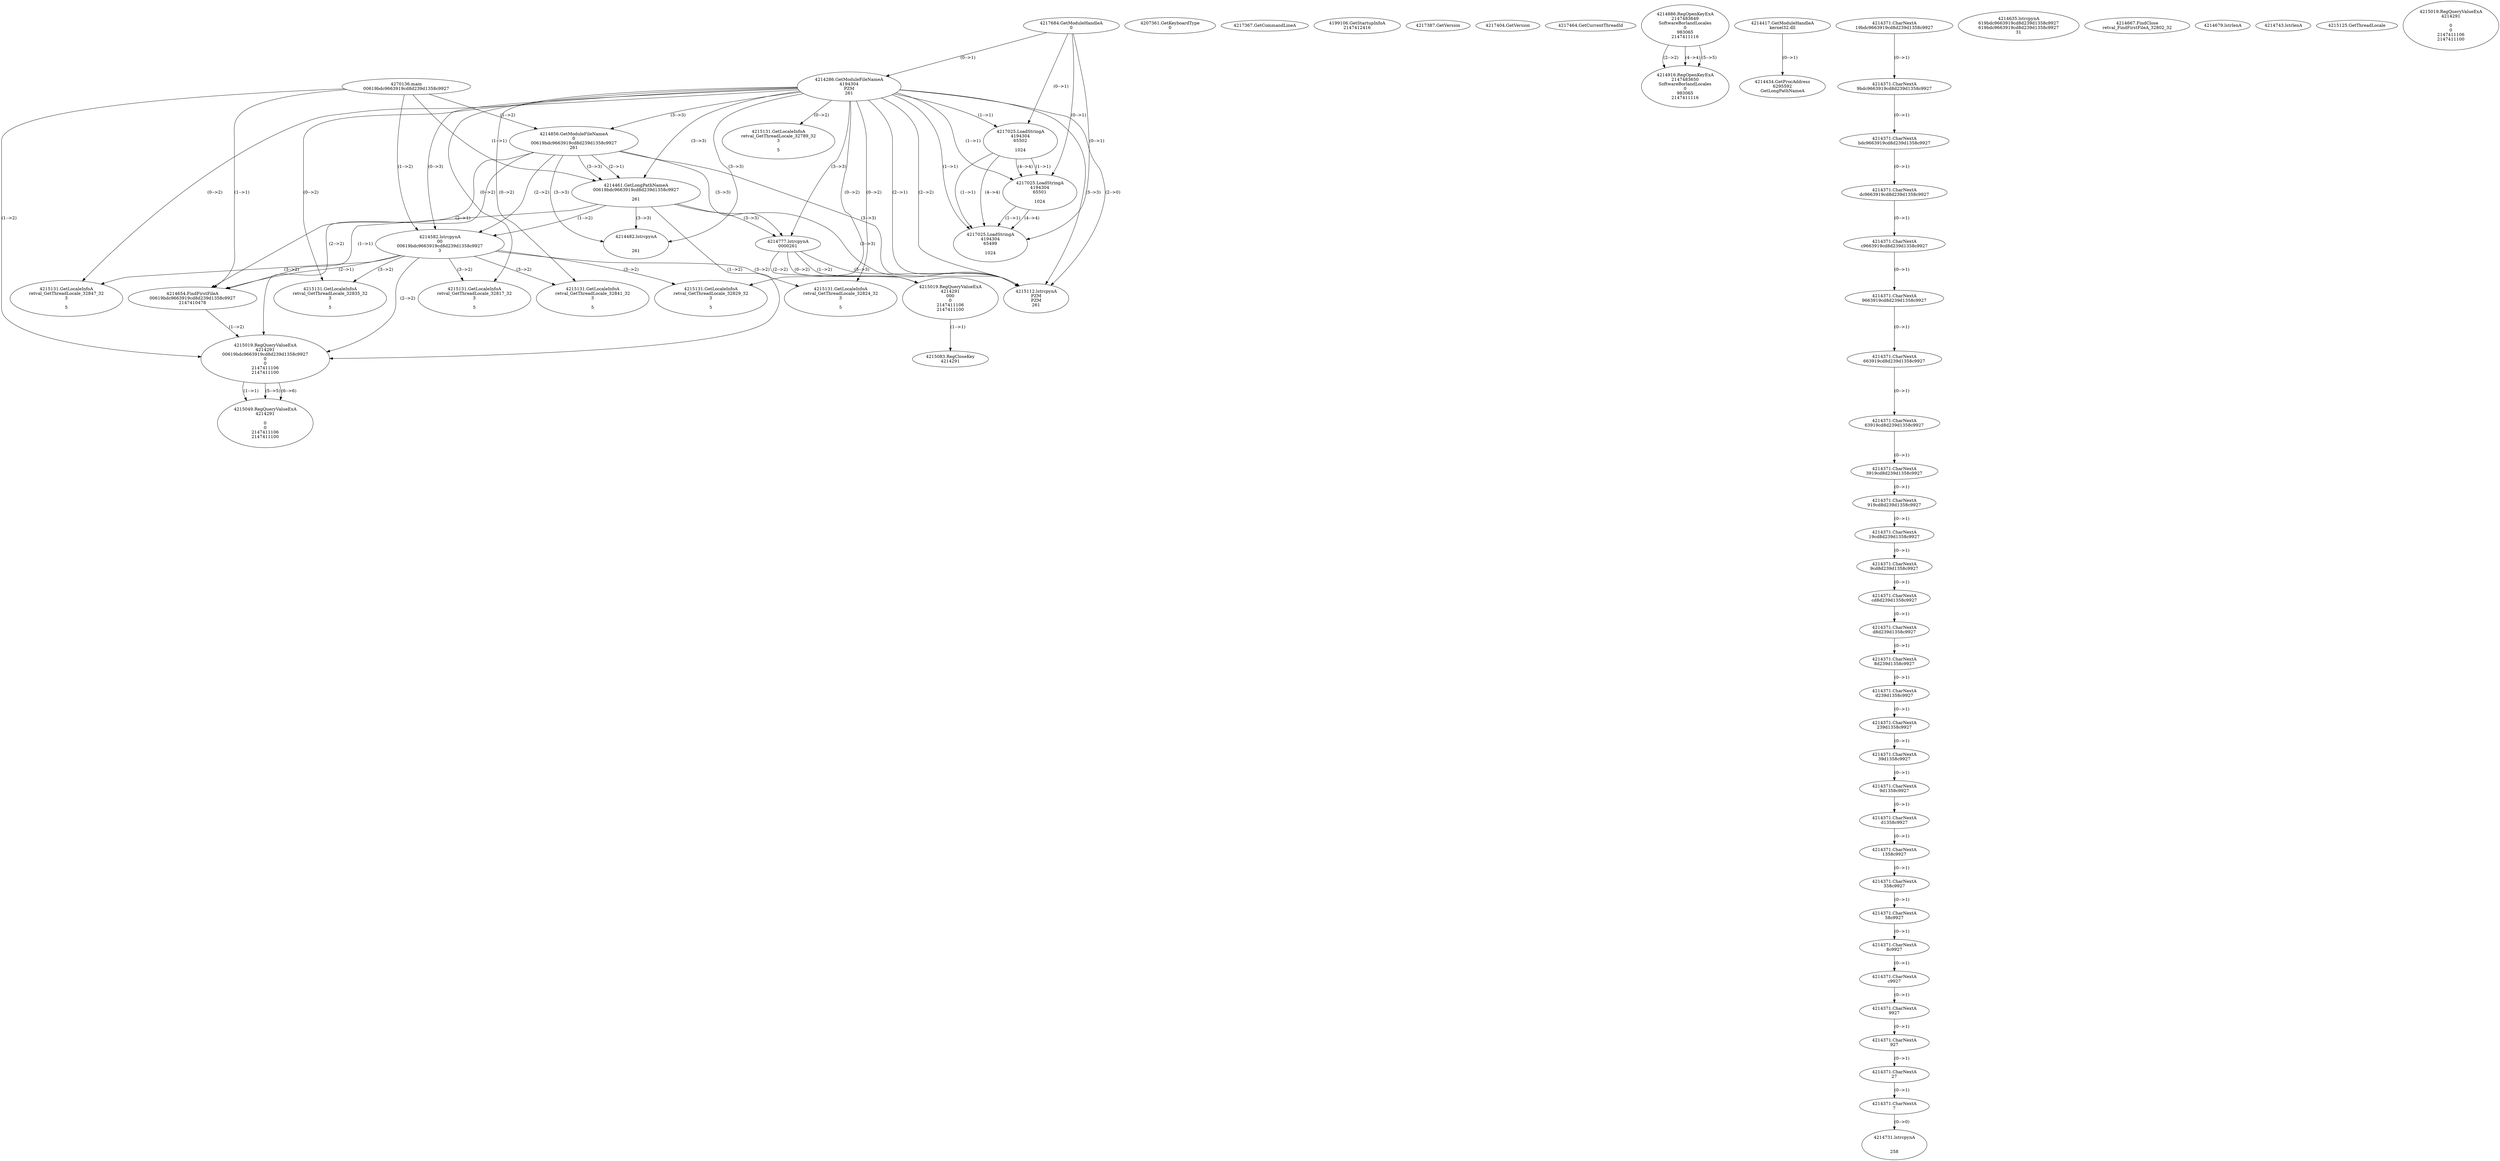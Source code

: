 // Global SCDG with merge call
digraph {
	0 [label="4270136.main
00619bdc9663919cd8d239d1358c9927"]
	1 [label="4217684.GetModuleHandleA
0"]
	2 [label="4207361.GetKeyboardType
0"]
	3 [label="4217367.GetCommandLineA
"]
	4 [label="4199106.GetStartupInfoA
2147412416"]
	5 [label="4217387.GetVersion
"]
	6 [label="4217404.GetVersion
"]
	7 [label="4217464.GetCurrentThreadId
"]
	8 [label="4214286.GetModuleFileNameA
4194304
PZM
261"]
	1 -> 8 [label="(0-->1)"]
	9 [label="4214856.GetModuleFileNameA
0
00619bdc9663919cd8d239d1358c9927
261"]
	0 -> 9 [label="(1-->2)"]
	8 -> 9 [label="(3-->3)"]
	10 [label="4214886.RegOpenKeyExA
2147483649
Software\Borland\Locales
0
983065
2147411116"]
	11 [label="4214916.RegOpenKeyExA
2147483650
Software\Borland\Locales
0
983065
2147411116"]
	10 -> 11 [label="(2-->2)"]
	10 -> 11 [label="(4-->4)"]
	10 -> 11 [label="(5-->5)"]
	12 [label="4214417.GetModuleHandleA
kernel32.dll"]
	13 [label="4214434.GetProcAddress
6295592
GetLongPathNameA"]
	12 -> 13 [label="(0-->1)"]
	14 [label="4214461.GetLongPathNameA
00619bdc9663919cd8d239d1358c9927

261"]
	0 -> 14 [label="(1-->1)"]
	9 -> 14 [label="(2-->1)"]
	8 -> 14 [label="(3-->3)"]
	9 -> 14 [label="(3-->3)"]
	15 [label="4214582.lstrcpynA
00
00619bdc9663919cd8d239d1358c9927
3"]
	0 -> 15 [label="(1-->2)"]
	9 -> 15 [label="(2-->2)"]
	14 -> 15 [label="(1-->2)"]
	8 -> 15 [label="(0-->3)"]
	16 [label="4214371.CharNextA
19bdc9663919cd8d239d1358c9927"]
	17 [label="4214371.CharNextA
9bdc9663919cd8d239d1358c9927"]
	16 -> 17 [label="(0-->1)"]
	18 [label="4214371.CharNextA
bdc9663919cd8d239d1358c9927"]
	17 -> 18 [label="(0-->1)"]
	19 [label="4214371.CharNextA
dc9663919cd8d239d1358c9927"]
	18 -> 19 [label="(0-->1)"]
	20 [label="4214371.CharNextA
c9663919cd8d239d1358c9927"]
	19 -> 20 [label="(0-->1)"]
	21 [label="4214371.CharNextA
9663919cd8d239d1358c9927"]
	20 -> 21 [label="(0-->1)"]
	22 [label="4214371.CharNextA
663919cd8d239d1358c9927"]
	21 -> 22 [label="(0-->1)"]
	23 [label="4214371.CharNextA
63919cd8d239d1358c9927"]
	22 -> 23 [label="(0-->1)"]
	24 [label="4214371.CharNextA
3919cd8d239d1358c9927"]
	23 -> 24 [label="(0-->1)"]
	25 [label="4214371.CharNextA
919cd8d239d1358c9927"]
	24 -> 25 [label="(0-->1)"]
	26 [label="4214371.CharNextA
19cd8d239d1358c9927"]
	25 -> 26 [label="(0-->1)"]
	27 [label="4214371.CharNextA
9cd8d239d1358c9927"]
	26 -> 27 [label="(0-->1)"]
	28 [label="4214371.CharNextA
cd8d239d1358c9927"]
	27 -> 28 [label="(0-->1)"]
	29 [label="4214371.CharNextA
d8d239d1358c9927"]
	28 -> 29 [label="(0-->1)"]
	30 [label="4214371.CharNextA
8d239d1358c9927"]
	29 -> 30 [label="(0-->1)"]
	31 [label="4214371.CharNextA
d239d1358c9927"]
	30 -> 31 [label="(0-->1)"]
	32 [label="4214371.CharNextA
239d1358c9927"]
	31 -> 32 [label="(0-->1)"]
	33 [label="4214371.CharNextA
39d1358c9927"]
	32 -> 33 [label="(0-->1)"]
	34 [label="4214371.CharNextA
9d1358c9927"]
	33 -> 34 [label="(0-->1)"]
	35 [label="4214371.CharNextA
d1358c9927"]
	34 -> 35 [label="(0-->1)"]
	36 [label="4214371.CharNextA
1358c9927"]
	35 -> 36 [label="(0-->1)"]
	37 [label="4214371.CharNextA
358c9927"]
	36 -> 37 [label="(0-->1)"]
	38 [label="4214371.CharNextA
58c9927"]
	37 -> 38 [label="(0-->1)"]
	39 [label="4214371.CharNextA
8c9927"]
	38 -> 39 [label="(0-->1)"]
	40 [label="4214371.CharNextA
c9927"]
	39 -> 40 [label="(0-->1)"]
	41 [label="4214371.CharNextA
9927"]
	40 -> 41 [label="(0-->1)"]
	42 [label="4214371.CharNextA
927"]
	41 -> 42 [label="(0-->1)"]
	43 [label="4214371.CharNextA
27"]
	42 -> 43 [label="(0-->1)"]
	44 [label="4214371.CharNextA
7"]
	43 -> 44 [label="(0-->1)"]
	45 [label="4214635.lstrcpynA
619bdc9663919cd8d239d1358c9927
619bdc9663919cd8d239d1358c9927
31"]
	46 [label="4214654.FindFirstFileA
00619bdc9663919cd8d239d1358c9927
2147410478"]
	0 -> 46 [label="(1-->1)"]
	9 -> 46 [label="(2-->1)"]
	14 -> 46 [label="(1-->1)"]
	15 -> 46 [label="(2-->1)"]
	47 [label="4214667.FindClose
retval_FindFirstFileA_32802_32"]
	48 [label="4214679.lstrlenA
"]
	49 [label="4214731.lstrcpynA


258"]
	44 -> 49 [label="(0-->0)"]
	50 [label="4214743.lstrlenA
"]
	51 [label="4214777.lstrcpynA
00\
00\
261"]
	8 -> 51 [label="(3-->3)"]
	9 -> 51 [label="(3-->3)"]
	14 -> 51 [label="(3-->3)"]
	52 [label="4215019.RegQueryValueExA
4214291
00\
0
0
2147411106
2147411100"]
	51 -> 52 [label="(1-->2)"]
	51 -> 52 [label="(2-->2)"]
	51 -> 52 [label="(0-->2)"]
	53 [label="4215083.RegCloseKey
4214291"]
	52 -> 53 [label="(1-->1)"]
	54 [label="4215112.lstrcpynA
PZM
PZM
261"]
	8 -> 54 [label="(2-->1)"]
	8 -> 54 [label="(2-->2)"]
	8 -> 54 [label="(3-->3)"]
	9 -> 54 [label="(3-->3)"]
	14 -> 54 [label="(3-->3)"]
	51 -> 54 [label="(3-->3)"]
	8 -> 54 [label="(2-->0)"]
	55 [label="4215125.GetThreadLocale
"]
	56 [label="4215131.GetLocaleInfoA
retval_GetThreadLocale_32847_32
3

5"]
	8 -> 56 [label="(0-->2)"]
	15 -> 56 [label="(3-->2)"]
	57 [label="4217025.LoadStringA
4194304
65502

1024"]
	1 -> 57 [label="(0-->1)"]
	8 -> 57 [label="(1-->1)"]
	58 [label="4217025.LoadStringA
4194304
65501

1024"]
	1 -> 58 [label="(0-->1)"]
	8 -> 58 [label="(1-->1)"]
	57 -> 58 [label="(1-->1)"]
	57 -> 58 [label="(4-->4)"]
	59 [label="4217025.LoadStringA
4194304
65499

1024"]
	1 -> 59 [label="(0-->1)"]
	8 -> 59 [label="(1-->1)"]
	57 -> 59 [label="(1-->1)"]
	58 -> 59 [label="(1-->1)"]
	57 -> 59 [label="(4-->4)"]
	58 -> 59 [label="(4-->4)"]
	60 [label="4215019.RegQueryValueExA
4214291
00619bdc9663919cd8d239d1358c9927
0
0
2147411106
2147411100"]
	0 -> 60 [label="(1-->2)"]
	9 -> 60 [label="(2-->2)"]
	14 -> 60 [label="(1-->2)"]
	15 -> 60 [label="(2-->2)"]
	46 -> 60 [label="(1-->2)"]
	61 [label="4215049.RegQueryValueExA
4214291

0
0
2147411106
2147411100"]
	60 -> 61 [label="(1-->1)"]
	60 -> 61 [label="(5-->5)"]
	60 -> 61 [label="(6-->6)"]
	62 [label="4215131.GetLocaleInfoA
retval_GetThreadLocale_32835_32
3

5"]
	8 -> 62 [label="(0-->2)"]
	15 -> 62 [label="(3-->2)"]
	63 [label="4215131.GetLocaleInfoA
retval_GetThreadLocale_32829_32
3

5"]
	8 -> 63 [label="(0-->2)"]
	15 -> 63 [label="(3-->2)"]
	64 [label="4215131.GetLocaleInfoA
retval_GetThreadLocale_32824_32
3

5"]
	8 -> 64 [label="(0-->2)"]
	15 -> 64 [label="(3-->2)"]
	65 [label="4214482.lstrcpynA


261"]
	8 -> 65 [label="(3-->3)"]
	9 -> 65 [label="(3-->3)"]
	14 -> 65 [label="(3-->3)"]
	66 [label="4215019.RegQueryValueExA
4214291

0
0
2147411106
2147411100"]
	67 [label="4215131.GetLocaleInfoA
retval_GetThreadLocale_32789_32
3

5"]
	8 -> 67 [label="(0-->2)"]
	68 [label="4215131.GetLocaleInfoA
retval_GetThreadLocale_32817_32
3

5"]
	8 -> 68 [label="(0-->2)"]
	15 -> 68 [label="(3-->2)"]
	69 [label="4215131.GetLocaleInfoA
retval_GetThreadLocale_32841_32
3

5"]
	8 -> 69 [label="(0-->2)"]
	15 -> 69 [label="(3-->2)"]
}
